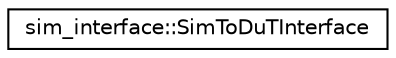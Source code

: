 digraph "Graphical Class Hierarchy"
{
 // LATEX_PDF_SIZE
  edge [fontname="Helvetica",fontsize="10",labelfontname="Helvetica",labelfontsize="10"];
  node [fontname="Helvetica",fontsize="10",shape=record];
  rankdir="LR";
  Node0 [label="sim_interface::SimToDuTInterface",height=0.2,width=0.4,color="black", fillcolor="white", style="filled",URL="$classsim__interface_1_1SimToDuTInterface.html",tooltip=" "];
}

